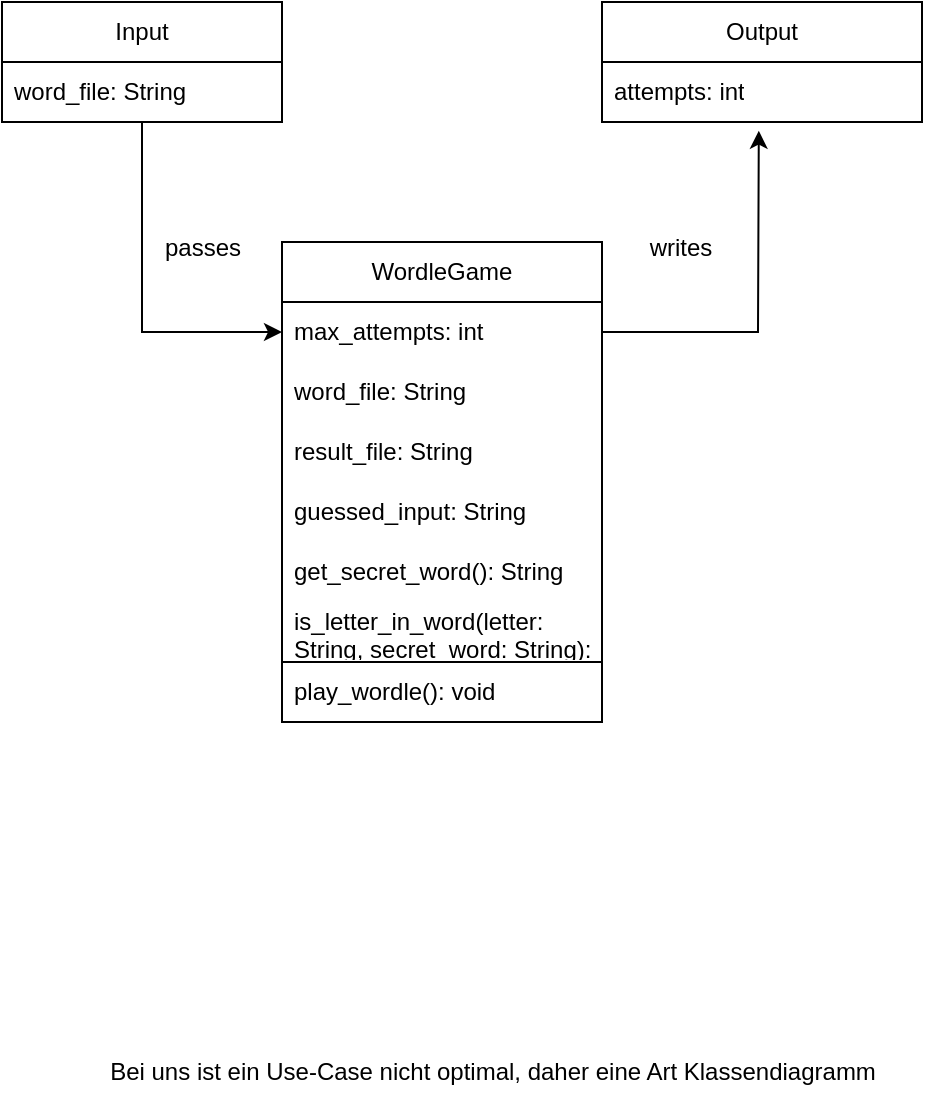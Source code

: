 <mxfile version="21.5.0" type="device">
  <diagram name="Seite-1" id="1A-EJZySvsrowMHgutVx">
    <mxGraphModel dx="917" dy="580" grid="1" gridSize="10" guides="1" tooltips="1" connect="1" arrows="1" fold="1" page="1" pageScale="1" pageWidth="827" pageHeight="1169" math="0" shadow="0">
      <root>
        <mxCell id="0" />
        <mxCell id="1" parent="0" />
        <mxCell id="D29m_pQ3IJg1fYKzYUhG-6" style="edgeStyle=orthogonalEdgeStyle;rounded=0;orthogonalLoop=1;jettySize=auto;html=1;" edge="1" parent="1" source="ZKEbI1KlGsEDk0isB1mK-1" target="ZKEbI1KlGsEDk0isB1mK-7">
          <mxGeometry relative="1" as="geometry" />
        </mxCell>
        <mxCell id="ZKEbI1KlGsEDk0isB1mK-1" value="Input" style="swimlane;fontStyle=0;childLayout=stackLayout;horizontal=1;startSize=30;horizontalStack=0;resizeParent=1;resizeParentMax=0;resizeLast=0;collapsible=1;marginBottom=0;whiteSpace=wrap;html=1;" parent="1" vertex="1">
          <mxGeometry x="100" y="120" width="140" height="60" as="geometry" />
        </mxCell>
        <mxCell id="ZKEbI1KlGsEDk0isB1mK-29" value="word_file: String" style="text;strokeColor=none;fillColor=none;align=left;verticalAlign=middle;spacingLeft=4;spacingRight=4;overflow=hidden;points=[[0,0.5],[1,0.5]];portConstraint=eastwest;rotatable=0;whiteSpace=wrap;html=1;" parent="ZKEbI1KlGsEDk0isB1mK-1" vertex="1">
          <mxGeometry y="30" width="140" height="30" as="geometry" />
        </mxCell>
        <mxCell id="ZKEbI1KlGsEDk0isB1mK-5" value="WordleGame" style="swimlane;fontStyle=0;childLayout=stackLayout;horizontal=1;startSize=30;horizontalStack=0;resizeParent=1;resizeParentMax=0;resizeLast=0;collapsible=1;marginBottom=0;whiteSpace=wrap;html=1;" parent="1" vertex="1">
          <mxGeometry x="240" y="240" width="160" height="240" as="geometry" />
        </mxCell>
        <mxCell id="ZKEbI1KlGsEDk0isB1mK-7" value="max_attempts: int" style="text;strokeColor=none;fillColor=none;align=left;verticalAlign=middle;spacingLeft=4;spacingRight=4;overflow=hidden;points=[[0,0.5],[1,0.5]];portConstraint=eastwest;rotatable=0;whiteSpace=wrap;html=1;" parent="ZKEbI1KlGsEDk0isB1mK-5" vertex="1">
          <mxGeometry y="30" width="160" height="30" as="geometry" />
        </mxCell>
        <mxCell id="ZKEbI1KlGsEDk0isB1mK-8" value="word_file: String" style="text;strokeColor=none;fillColor=none;align=left;verticalAlign=middle;spacingLeft=4;spacingRight=4;overflow=hidden;points=[[0,0.5],[1,0.5]];portConstraint=eastwest;rotatable=0;whiteSpace=wrap;html=1;" parent="ZKEbI1KlGsEDk0isB1mK-5" vertex="1">
          <mxGeometry y="60" width="160" height="30" as="geometry" />
        </mxCell>
        <mxCell id="ZKEbI1KlGsEDk0isB1mK-19" value="result_file: String" style="text;strokeColor=none;fillColor=none;align=left;verticalAlign=middle;spacingLeft=4;spacingRight=4;overflow=hidden;points=[[0,0.5],[1,0.5]];portConstraint=eastwest;rotatable=0;whiteSpace=wrap;html=1;" parent="ZKEbI1KlGsEDk0isB1mK-5" vertex="1">
          <mxGeometry y="90" width="160" height="30" as="geometry" />
        </mxCell>
        <mxCell id="ZKEbI1KlGsEDk0isB1mK-18" value="guessed_input: String" style="text;strokeColor=none;fillColor=none;align=left;verticalAlign=middle;spacingLeft=4;spacingRight=4;overflow=hidden;points=[[0,0.5],[1,0.5]];portConstraint=eastwest;rotatable=0;whiteSpace=wrap;html=1;" parent="ZKEbI1KlGsEDk0isB1mK-5" vertex="1">
          <mxGeometry y="120" width="160" height="30" as="geometry" />
        </mxCell>
        <mxCell id="ZKEbI1KlGsEDk0isB1mK-20" value="" style="endArrow=none;html=1;rounded=0;" parent="ZKEbI1KlGsEDk0isB1mK-5" edge="1">
          <mxGeometry width="50" height="50" relative="1" as="geometry">
            <mxPoint y="210" as="sourcePoint" />
            <mxPoint x="160" y="210" as="targetPoint" />
          </mxGeometry>
        </mxCell>
        <mxCell id="ZKEbI1KlGsEDk0isB1mK-13" value="get_secret_word(): String" style="text;strokeColor=none;fillColor=none;align=left;verticalAlign=middle;spacingLeft=4;spacingRight=4;overflow=hidden;points=[[0,0.5],[1,0.5]];portConstraint=eastwest;rotatable=0;whiteSpace=wrap;html=1;" parent="ZKEbI1KlGsEDk0isB1mK-5" vertex="1">
          <mxGeometry y="150" width="160" height="30" as="geometry" />
        </mxCell>
        <mxCell id="ZKEbI1KlGsEDk0isB1mK-15" value="is_letter_in_word(letter: String, secret_word: String): boolean" style="text;strokeColor=none;fillColor=none;align=left;verticalAlign=middle;spacingLeft=4;spacingRight=4;overflow=hidden;points=[[0,0.5],[1,0.5]];portConstraint=eastwest;rotatable=0;whiteSpace=wrap;html=1;" parent="ZKEbI1KlGsEDk0isB1mK-5" vertex="1">
          <mxGeometry y="180" width="160" height="30" as="geometry" />
        </mxCell>
        <mxCell id="ZKEbI1KlGsEDk0isB1mK-16" value="play_wordle(): void" style="text;strokeColor=none;fillColor=none;align=left;verticalAlign=middle;spacingLeft=4;spacingRight=4;overflow=hidden;points=[[0,0.5],[1,0.5]];portConstraint=eastwest;rotatable=0;whiteSpace=wrap;html=1;" parent="ZKEbI1KlGsEDk0isB1mK-5" vertex="1">
          <mxGeometry y="210" width="160" height="30" as="geometry" />
        </mxCell>
        <mxCell id="ZKEbI1KlGsEDk0isB1mK-9" value="Output" style="swimlane;fontStyle=0;childLayout=stackLayout;horizontal=1;startSize=30;horizontalStack=0;resizeParent=1;resizeParentMax=0;resizeLast=0;collapsible=1;marginBottom=0;whiteSpace=wrap;html=1;" parent="1" vertex="1">
          <mxGeometry x="400" y="120" width="160" height="60" as="geometry" />
        </mxCell>
        <mxCell id="ZKEbI1KlGsEDk0isB1mK-12" value="attempts: int" style="text;strokeColor=none;fillColor=none;align=left;verticalAlign=middle;spacingLeft=4;spacingRight=4;overflow=hidden;points=[[0,0.5],[1,0.5]];portConstraint=eastwest;rotatable=0;whiteSpace=wrap;html=1;" parent="ZKEbI1KlGsEDk0isB1mK-9" vertex="1">
          <mxGeometry y="30" width="160" height="30" as="geometry" />
        </mxCell>
        <mxCell id="ZKEbI1KlGsEDk0isB1mK-25" value="passes" style="text;html=1;align=center;verticalAlign=middle;resizable=0;points=[];autosize=1;strokeColor=none;fillColor=none;" parent="1" vertex="1">
          <mxGeometry x="170" y="228" width="60" height="30" as="geometry" />
        </mxCell>
        <mxCell id="ZKEbI1KlGsEDk0isB1mK-26" value="Bei uns ist ein Use-Case nicht optimal, daher eine Art Klassendiagramm" style="text;html=1;align=center;verticalAlign=middle;resizable=0;points=[];autosize=1;strokeColor=none;fillColor=none;" parent="1" vertex="1">
          <mxGeometry x="140" y="640" width="410" height="30" as="geometry" />
        </mxCell>
        <mxCell id="D29m_pQ3IJg1fYKzYUhG-8" value="" style="endArrow=classic;html=1;rounded=0;entryX=0.49;entryY=1.145;entryDx=0;entryDy=0;entryPerimeter=0;exitX=1;exitY=0.5;exitDx=0;exitDy=0;" edge="1" parent="1" source="ZKEbI1KlGsEDk0isB1mK-7" target="ZKEbI1KlGsEDk0isB1mK-12">
          <mxGeometry width="50" height="50" relative="1" as="geometry">
            <mxPoint x="290" y="330" as="sourcePoint" />
            <mxPoint x="340" y="280" as="targetPoint" />
            <Array as="points">
              <mxPoint x="478" y="285" />
            </Array>
          </mxGeometry>
        </mxCell>
        <mxCell id="D29m_pQ3IJg1fYKzYUhG-9" value="writes" style="text;html=1;align=center;verticalAlign=middle;resizable=0;points=[];autosize=1;strokeColor=none;fillColor=none;" vertex="1" parent="1">
          <mxGeometry x="414" y="228" width="50" height="30" as="geometry" />
        </mxCell>
      </root>
    </mxGraphModel>
  </diagram>
</mxfile>
